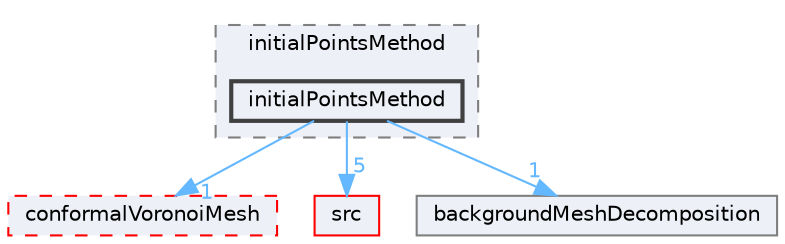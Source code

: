 digraph "applications/utilities/mesh/generation/foamyMesh/conformalVoronoiMesh/initialPointsMethod/initialPointsMethod"
{
 // LATEX_PDF_SIZE
  bgcolor="transparent";
  edge [fontname=Helvetica,fontsize=10,labelfontname=Helvetica,labelfontsize=10];
  node [fontname=Helvetica,fontsize=10,shape=box,height=0.2,width=0.4];
  compound=true
  subgraph clusterdir_8fe8a2be90de25befe5b2e9b512a52aa {
    graph [ bgcolor="#edf0f7", pencolor="grey50", label="initialPointsMethod", fontname=Helvetica,fontsize=10 style="filled,dashed", URL="dir_8fe8a2be90de25befe5b2e9b512a52aa.html",tooltip=""]
  dir_6320d834263f3367c754599438b3baf0 [label="initialPointsMethod", fillcolor="#edf0f7", color="grey25", style="filled,bold", URL="dir_6320d834263f3367c754599438b3baf0.html",tooltip=""];
  }
  dir_38479fab6fd543e227b5b42ac4c0dfc7 [label="conformalVoronoiMesh", fillcolor="#edf0f7", color="red", style="filled,dashed", URL="dir_38479fab6fd543e227b5b42ac4c0dfc7.html",tooltip=""];
  dir_68267d1309a1af8e8297ef4c3efbcdba [label="src", fillcolor="#edf0f7", color="red", style="filled", URL="dir_68267d1309a1af8e8297ef4c3efbcdba.html",tooltip=""];
  dir_bc43d8325f9052bcda93babf76ac9548 [label="backgroundMeshDecomposition", fillcolor="#edf0f7", color="grey50", style="filled", URL="dir_bc43d8325f9052bcda93babf76ac9548.html",tooltip=""];
  dir_6320d834263f3367c754599438b3baf0->dir_38479fab6fd543e227b5b42ac4c0dfc7 [headlabel="1", labeldistance=1.5 headhref="dir_001851_000607.html" href="dir_001851_000607.html" color="steelblue1" fontcolor="steelblue1"];
  dir_6320d834263f3367c754599438b3baf0->dir_68267d1309a1af8e8297ef4c3efbcdba [headlabel="5", labeldistance=1.5 headhref="dir_001851_003729.html" href="dir_001851_003729.html" color="steelblue1" fontcolor="steelblue1"];
  dir_6320d834263f3367c754599438b3baf0->dir_bc43d8325f9052bcda93babf76ac9548 [headlabel="1", labeldistance=1.5 headhref="dir_001851_000180.html" href="dir_001851_000180.html" color="steelblue1" fontcolor="steelblue1"];
}
